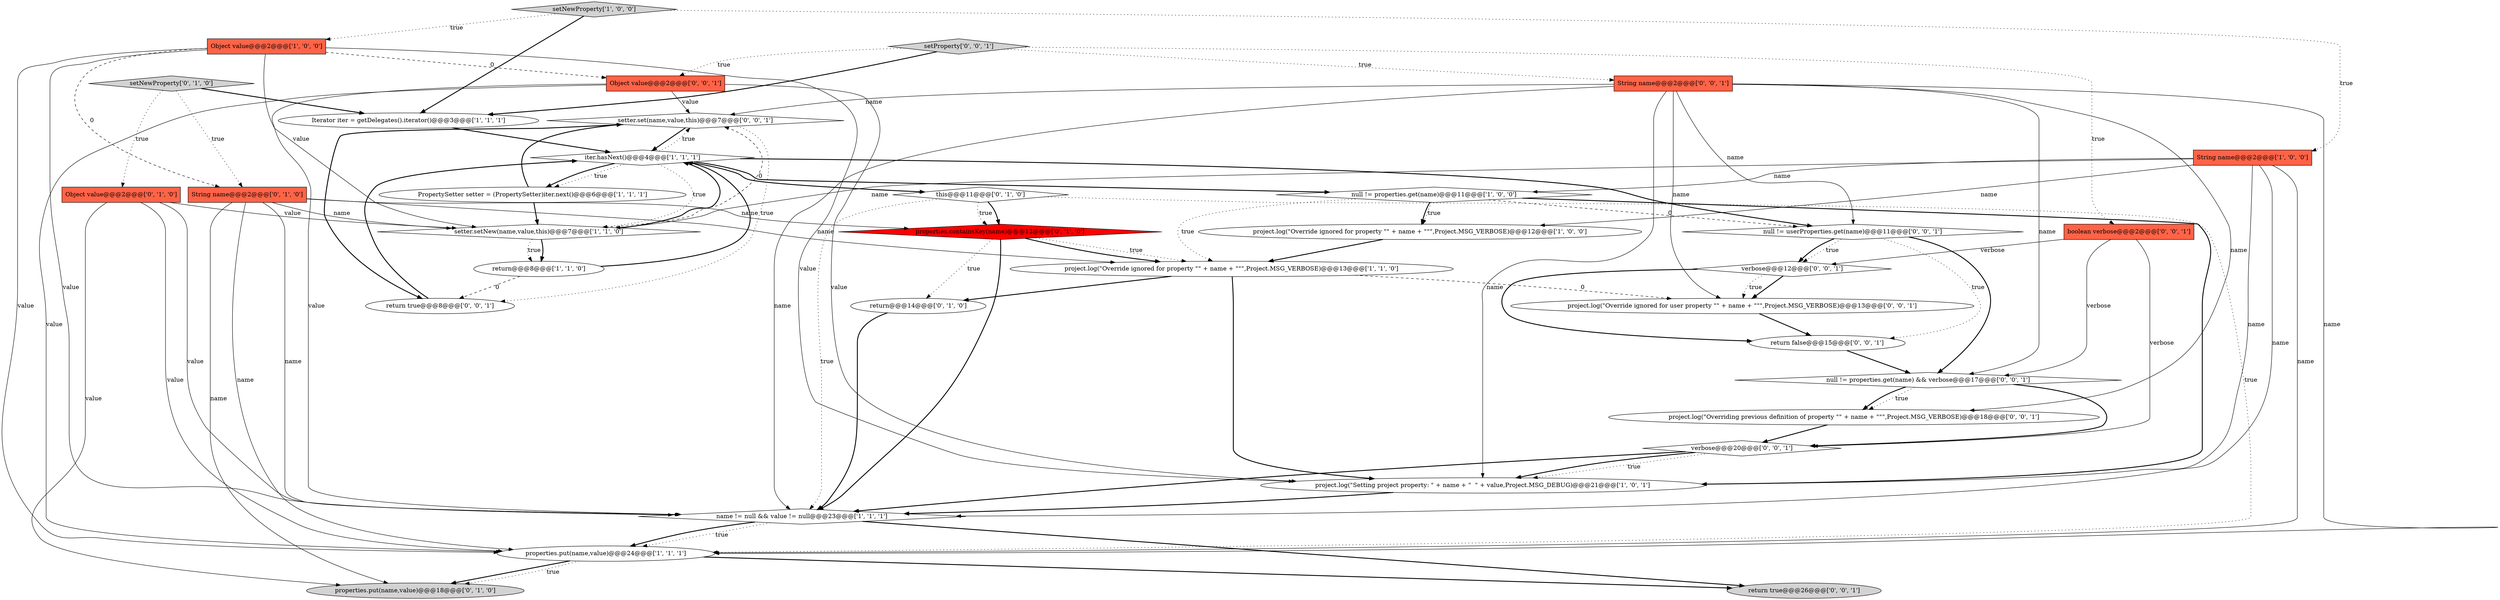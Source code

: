 digraph {
12 [style = filled, label = "Object value@@@2@@@['1', '0', '0']", fillcolor = tomato, shape = box image = "AAA1AAABBB1BBB"];
8 [style = filled, label = "iter.hasNext()@@@4@@@['1', '1', '1']", fillcolor = white, shape = diamond image = "AAA0AAABBB1BBB"];
29 [style = filled, label = "setProperty['0', '0', '1']", fillcolor = lightgray, shape = diamond image = "AAA0AAABBB3BBB"];
20 [style = filled, label = "setNewProperty['0', '1', '0']", fillcolor = lightgray, shape = diamond image = "AAA0AAABBB2BBB"];
24 [style = filled, label = "return false@@@15@@@['0', '0', '1']", fillcolor = white, shape = ellipse image = "AAA0AAABBB3BBB"];
13 [style = filled, label = "null != properties.get(name)@@@11@@@['1', '0', '0']", fillcolor = white, shape = diamond image = "AAA0AAABBB1BBB"];
22 [style = filled, label = "setter.set(name,value,this)@@@7@@@['0', '0', '1']", fillcolor = white, shape = diamond image = "AAA0AAABBB3BBB"];
27 [style = filled, label = "Object value@@@2@@@['0', '0', '1']", fillcolor = tomato, shape = box image = "AAA0AAABBB3BBB"];
26 [style = filled, label = "boolean verbose@@@2@@@['0', '0', '1']", fillcolor = tomato, shape = box image = "AAA0AAABBB3BBB"];
34 [style = filled, label = "return true@@@8@@@['0', '0', '1']", fillcolor = white, shape = ellipse image = "AAA0AAABBB3BBB"];
7 [style = filled, label = "PropertySetter setter = (PropertySetter)iter.next()@@@6@@@['1', '1', '1']", fillcolor = white, shape = ellipse image = "AAA0AAABBB1BBB"];
25 [style = filled, label = "verbose@@@12@@@['0', '0', '1']", fillcolor = white, shape = diamond image = "AAA0AAABBB3BBB"];
4 [style = filled, label = "properties.put(name,value)@@@24@@@['1', '1', '1']", fillcolor = white, shape = ellipse image = "AAA0AAABBB1BBB"];
1 [style = filled, label = "project.log(\"Override ignored for property \"\" + name + \"\"\",Project.MSG_VERBOSE)@@@13@@@['1', '1', '0']", fillcolor = white, shape = ellipse image = "AAA0AAABBB1BBB"];
6 [style = filled, label = "Iterator iter = getDelegates().iterator()@@@3@@@['1', '1', '1']", fillcolor = white, shape = ellipse image = "AAA0AAABBB1BBB"];
11 [style = filled, label = "String name@@@2@@@['1', '0', '0']", fillcolor = tomato, shape = box image = "AAA0AAABBB1BBB"];
5 [style = filled, label = "return@@@8@@@['1', '1', '0']", fillcolor = white, shape = ellipse image = "AAA0AAABBB1BBB"];
28 [style = filled, label = "project.log(\"Overriding previous definition of property \"\" + name + \"\"\",Project.MSG_VERBOSE)@@@18@@@['0', '0', '1']", fillcolor = white, shape = ellipse image = "AAA0AAABBB3BBB"];
3 [style = filled, label = "project.log(\"Setting project property: \" + name + \"  \" + value,Project.MSG_DEBUG)@@@21@@@['1', '0', '1']", fillcolor = white, shape = ellipse image = "AAA0AAABBB1BBB"];
10 [style = filled, label = "setNewProperty['1', '0', '0']", fillcolor = lightgray, shape = diamond image = "AAA0AAABBB1BBB"];
9 [style = filled, label = "setter.setNew(name,value,this)@@@7@@@['1', '1', '0']", fillcolor = white, shape = diamond image = "AAA0AAABBB1BBB"];
14 [style = filled, label = "Object value@@@2@@@['0', '1', '0']", fillcolor = tomato, shape = box image = "AAA0AAABBB2BBB"];
19 [style = filled, label = "String name@@@2@@@['0', '1', '0']", fillcolor = tomato, shape = box image = "AAA1AAABBB2BBB"];
32 [style = filled, label = "null != properties.get(name) && verbose@@@17@@@['0', '0', '1']", fillcolor = white, shape = diamond image = "AAA0AAABBB3BBB"];
23 [style = filled, label = "String name@@@2@@@['0', '0', '1']", fillcolor = tomato, shape = box image = "AAA0AAABBB3BBB"];
15 [style = filled, label = "this@@@11@@@['0', '1', '0']", fillcolor = white, shape = diamond image = "AAA0AAABBB2BBB"];
30 [style = filled, label = "null != userProperties.get(name)@@@11@@@['0', '0', '1']", fillcolor = white, shape = diamond image = "AAA0AAABBB3BBB"];
17 [style = filled, label = "properties.containsKey(name)@@@12@@@['0', '1', '0']", fillcolor = red, shape = diamond image = "AAA1AAABBB2BBB"];
0 [style = filled, label = "name != null && value != null@@@23@@@['1', '1', '1']", fillcolor = white, shape = diamond image = "AAA0AAABBB1BBB"];
16 [style = filled, label = "properties.put(name,value)@@@18@@@['0', '1', '0']", fillcolor = lightgray, shape = ellipse image = "AAA0AAABBB2BBB"];
21 [style = filled, label = "return true@@@26@@@['0', '0', '1']", fillcolor = lightgray, shape = ellipse image = "AAA0AAABBB3BBB"];
2 [style = filled, label = "project.log(\"Override ignored for property \"\" + name + \"\"\",Project.MSG_VERBOSE)@@@12@@@['1', '0', '0']", fillcolor = white, shape = ellipse image = "AAA0AAABBB1BBB"];
18 [style = filled, label = "return@@@14@@@['0', '1', '0']", fillcolor = white, shape = ellipse image = "AAA0AAABBB2BBB"];
31 [style = filled, label = "verbose@@@20@@@['0', '0', '1']", fillcolor = white, shape = diamond image = "AAA0AAABBB3BBB"];
33 [style = filled, label = "project.log(\"Override ignored for user property \"\" + name + \"\"\",Project.MSG_VERBOSE)@@@13@@@['0', '0', '1']", fillcolor = white, shape = ellipse image = "AAA0AAABBB3BBB"];
11->4 [style = solid, label="name"];
11->0 [style = solid, label="name"];
8->30 [style = bold, label=""];
32->28 [style = dotted, label="true"];
11->2 [style = solid, label="name"];
25->33 [style = bold, label=""];
17->1 [style = dotted, label="true"];
24->32 [style = bold, label=""];
29->23 [style = dotted, label="true"];
27->4 [style = solid, label="value"];
29->26 [style = dotted, label="true"];
22->8 [style = bold, label=""];
7->9 [style = bold, label=""];
29->6 [style = bold, label=""];
15->17 [style = bold, label=""];
23->4 [style = solid, label="name"];
8->22 [style = dotted, label="true"];
9->5 [style = bold, label=""];
31->3 [style = dotted, label="true"];
12->9 [style = solid, label="value"];
18->0 [style = bold, label=""];
4->16 [style = bold, label=""];
19->0 [style = solid, label="name"];
11->3 [style = solid, label="name"];
19->17 [style = solid, label="name"];
23->30 [style = solid, label="name"];
23->28 [style = solid, label="name"];
27->22 [style = solid, label="value"];
4->21 [style = bold, label=""];
8->7 [style = dotted, label="true"];
23->22 [style = solid, label="name"];
0->21 [style = bold, label=""];
34->8 [style = bold, label=""];
9->8 [style = bold, label=""];
5->34 [style = dashed, label="0"];
3->0 [style = bold, label=""];
12->0 [style = solid, label="value"];
15->17 [style = dotted, label="true"];
23->33 [style = solid, label="name"];
25->24 [style = bold, label=""];
12->19 [style = dashed, label="0"];
27->0 [style = solid, label="value"];
12->27 [style = dashed, label="0"];
31->3 [style = bold, label=""];
26->31 [style = solid, label="verbose"];
32->31 [style = bold, label=""];
14->9 [style = solid, label="value"];
1->33 [style = dashed, label="0"];
8->15 [style = bold, label=""];
17->1 [style = bold, label=""];
17->18 [style = dotted, label="true"];
2->1 [style = bold, label=""];
31->0 [style = bold, label=""];
14->4 [style = solid, label="value"];
28->31 [style = bold, label=""];
0->4 [style = dotted, label="true"];
1->3 [style = bold, label=""];
20->14 [style = dotted, label="true"];
30->32 [style = bold, label=""];
9->22 [style = dashed, label="0"];
15->0 [style = dotted, label="true"];
10->6 [style = bold, label=""];
23->32 [style = solid, label="name"];
13->2 [style = dotted, label="true"];
7->22 [style = bold, label=""];
23->0 [style = solid, label="name"];
17->0 [style = bold, label=""];
12->4 [style = solid, label="value"];
30->25 [style = dotted, label="true"];
10->11 [style = dotted, label="true"];
33->24 [style = bold, label=""];
26->25 [style = solid, label="verbose"];
19->1 [style = solid, label="name"];
20->19 [style = dotted, label="true"];
8->9 [style = dotted, label="true"];
11->9 [style = solid, label="name"];
8->13 [style = bold, label=""];
13->2 [style = bold, label=""];
19->16 [style = solid, label="name"];
9->5 [style = dotted, label="true"];
22->34 [style = dotted, label="true"];
25->33 [style = dotted, label="true"];
27->3 [style = solid, label="value"];
5->8 [style = bold, label=""];
10->12 [style = dotted, label="true"];
30->24 [style = dotted, label="true"];
19->4 [style = solid, label="name"];
29->27 [style = dotted, label="true"];
14->16 [style = solid, label="value"];
30->25 [style = bold, label=""];
1->18 [style = bold, label=""];
20->6 [style = bold, label=""];
19->9 [style = solid, label="name"];
15->4 [style = dotted, label="true"];
8->7 [style = bold, label=""];
11->13 [style = solid, label="name"];
12->3 [style = solid, label="value"];
13->1 [style = dotted, label="true"];
13->3 [style = bold, label=""];
0->4 [style = bold, label=""];
22->34 [style = bold, label=""];
6->8 [style = bold, label=""];
23->3 [style = solid, label="name"];
14->0 [style = solid, label="value"];
26->32 [style = solid, label="verbose"];
4->16 [style = dotted, label="true"];
32->28 [style = bold, label=""];
13->30 [style = dashed, label="0"];
}
